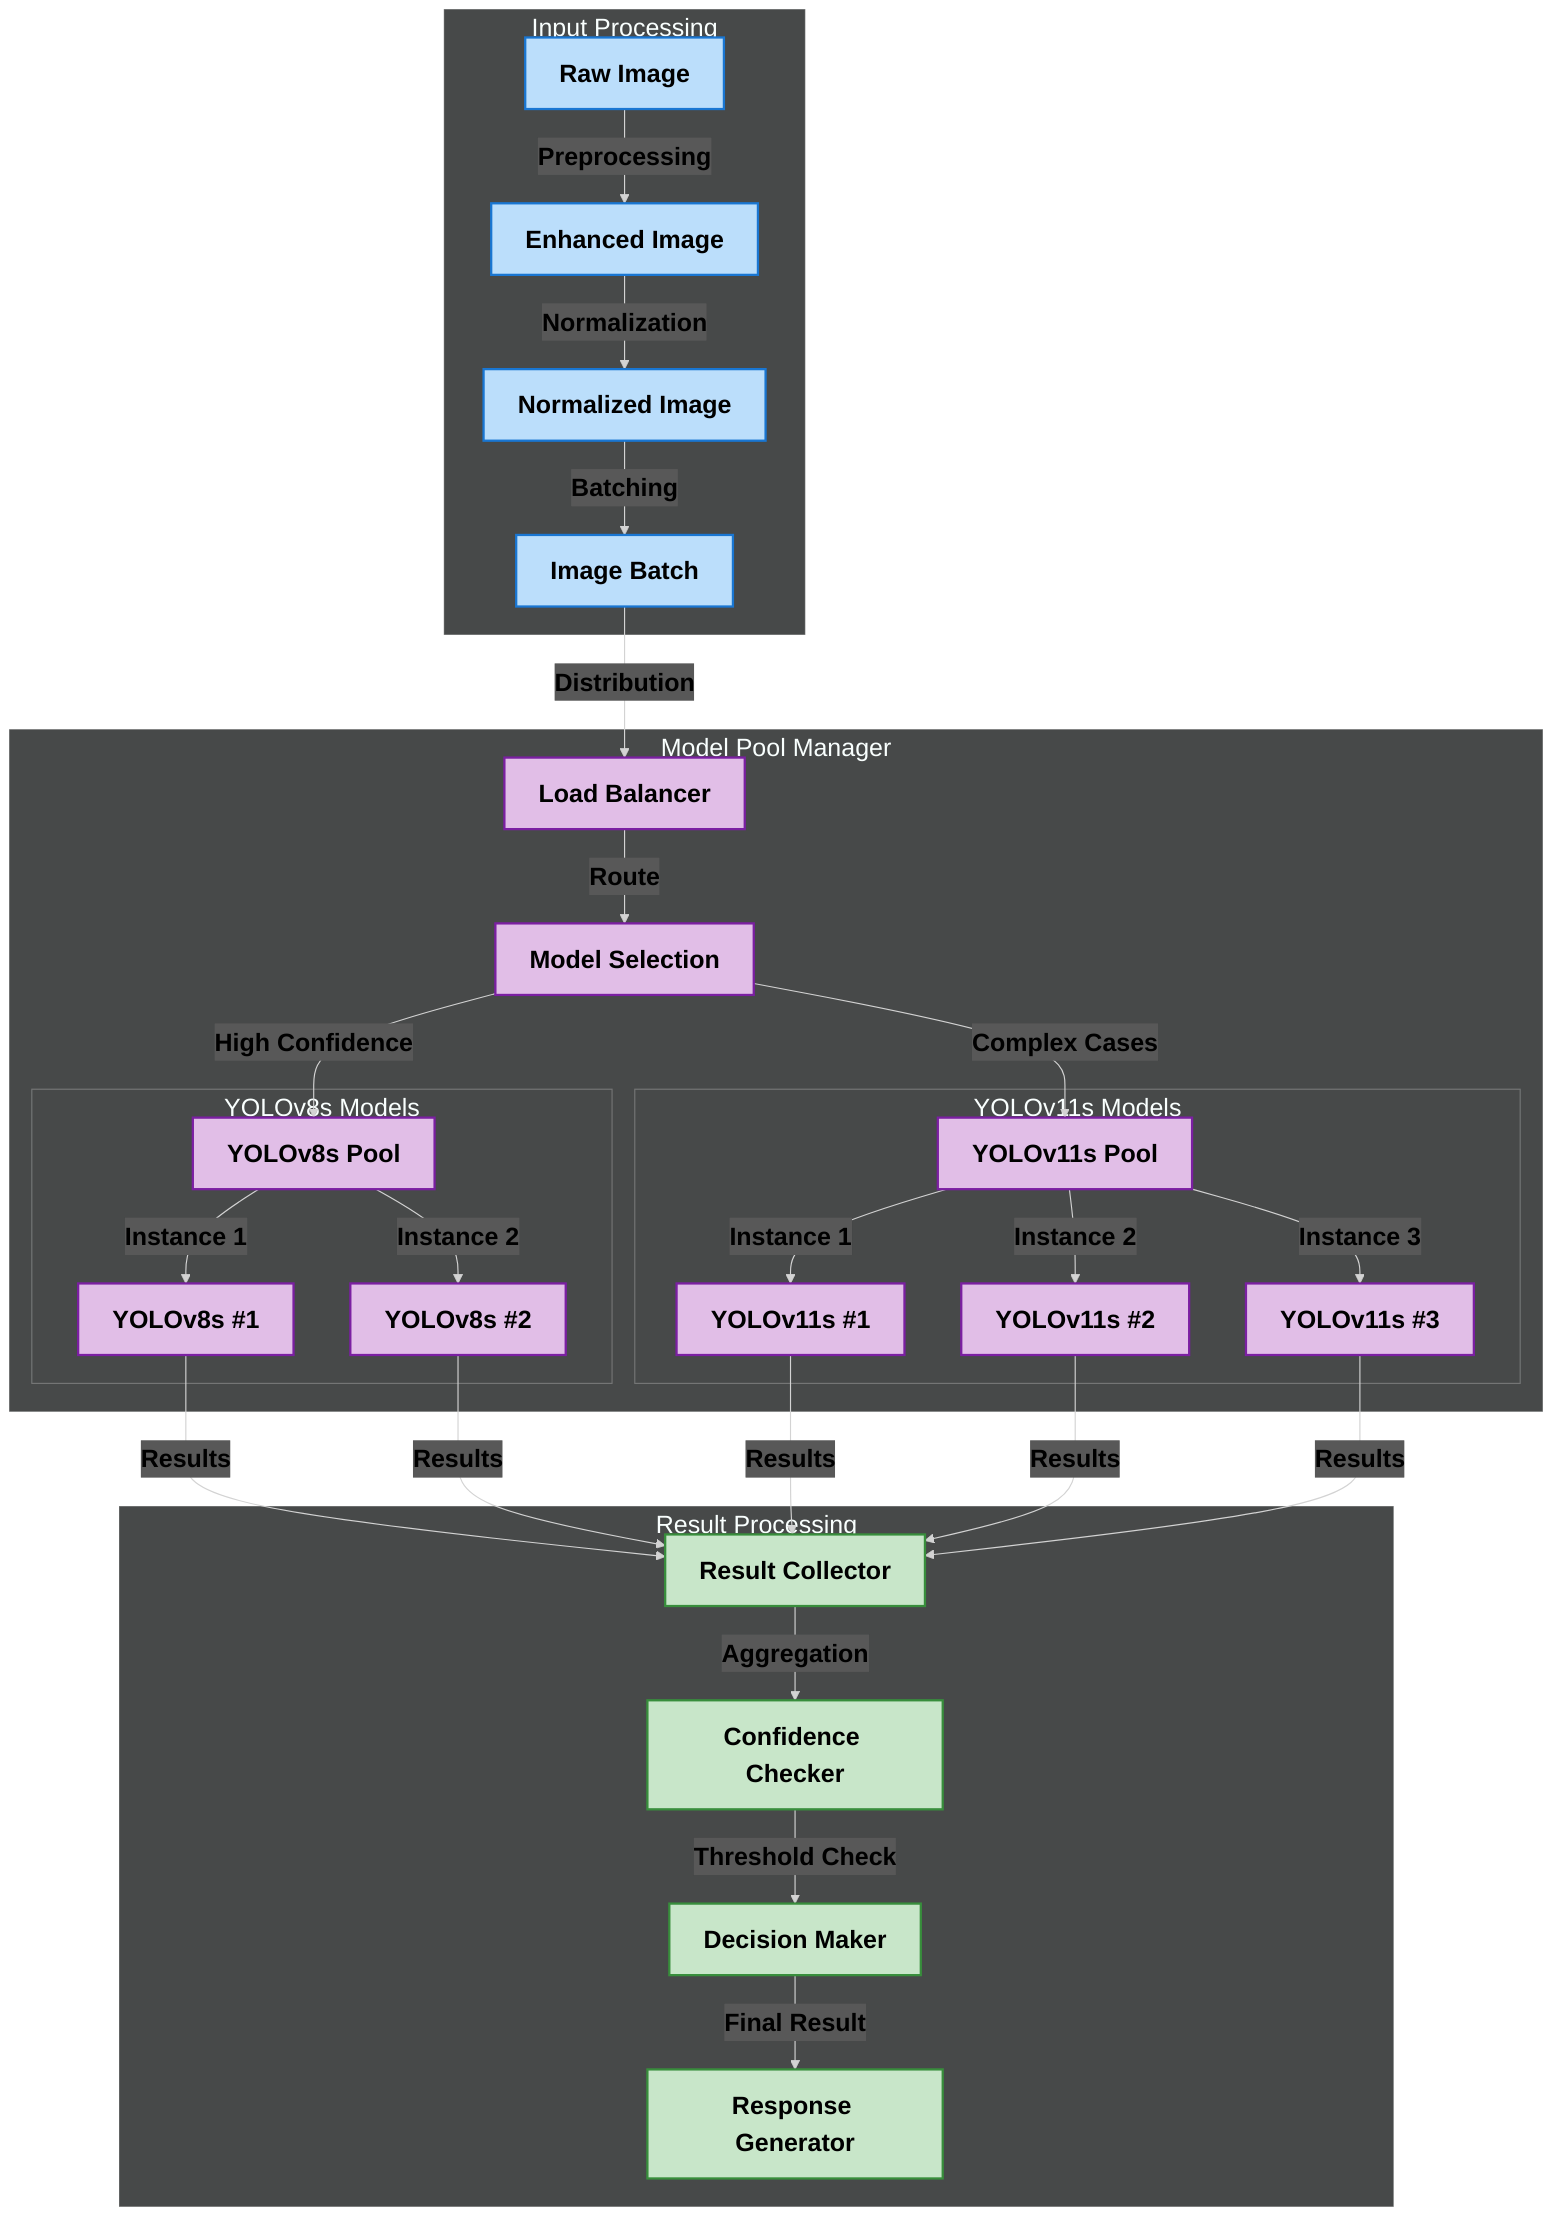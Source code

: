 %%{init: {'theme': 'dark', 'themeVariables': { 'fontFamily': 'arial', 'fontSize': '22px'}}}%%
graph TD
    subgraph "Input Processing" 
        style A fill:#bbdefb,stroke:#1976d2,stroke-width:2px,color:#000000,font-weight:bold
        style B fill:#bbdefb,stroke:#1976d2,stroke-width:2px,color:#000000,font-weight:bold
        style C fill:#bbdefb,stroke:#1976d2,stroke-width:2px,color:#000000,font-weight:bold
        style D fill:#bbdefb,stroke:#1976d2,stroke-width:2px,color:#000000,font-weight:bold
        A[Raw Image] -->|Preprocessing| B[Enhanced Image]
        B -->|Normalization| C[Normalized Image]
        C -->|Batching| D[Image Batch]
    end

    subgraph "Model Pool Manager" 
        style E fill:#e1bee7,stroke:#7b1fa2,stroke-width:2px,color:#000000,font-weight:bold
        style F fill:#e1bee7,stroke:#7b1fa2,stroke-width:2px,color:#000000,font-weight:bold
        style G fill:#e1bee7,stroke:#7b1fa2,stroke-width:2px,color:#000000,font-weight:bold
        style H fill:#e1bee7,stroke:#7b1fa2,stroke-width:2px,color:#000000,font-weight:bold
        style I1 fill:#e1bee7,stroke:#7b1fa2,stroke-width:2px,color:#000000,font-weight:bold
        style I2 fill:#e1bee7,stroke:#7b1fa2,stroke-width:2px,color:#000000,font-weight:bold
        style J1 fill:#e1bee7,stroke:#7b1fa2,stroke-width:2px,color:#000000,font-weight:bold
        style J2 fill:#e1bee7,stroke:#7b1fa2,stroke-width:2px,color:#000000,font-weight:bold
        style J3 fill:#e1bee7,stroke:#7b1fa2,stroke-width:2px,color:#000000,font-weight:bold
        D -->|Distribution| E[Load Balancer]
        E -->|Route| F[Model Selection]
        
        F -->|High Confidence| G[YOLOv8s Pool]
        F -->|Complex Cases| H[YOLOv11s Pool]
        
        subgraph "YOLOv8s Models"
            G -->|Instance 1| I1[YOLOv8s #1]
            G -->|Instance 2| I2[YOLOv8s #2]
        end
        
        subgraph "YOLOv11s Models"
            H -->|Instance 1| J1[YOLOv11s #1]
            H -->|Instance 2| J2[YOLOv11s #2]
            H -->|Instance 3| J3[YOLOv11s #3]
        end
    end

    subgraph "Result Processing" 
        style K fill:#c8e6c9,stroke:#388e3c,stroke-width:2px,color:#000000,font-weight:bold
        style L fill:#c8e6c9,stroke:#388e3c,stroke-width:2px,color:#000000,font-weight:bold
        style M fill:#c8e6c9,stroke:#388e3c,stroke-width:2px,color:#000000,font-weight:bold
        style N fill:#c8e6c9,stroke:#388e3c,stroke-width:2px,color:#000000,font-weight:bold
        I1 & I2 & J1 & J2 & J3 -->|Results| K[Result Collector]
        K -->|Aggregation| L[Confidence Checker]
        L -->|Threshold Check| M[Decision Maker]
        M -->|Final Result| N[Response Generator]
    end

    %% Style all edge labels
    linkStyle default color:#000000,font-weight:bold